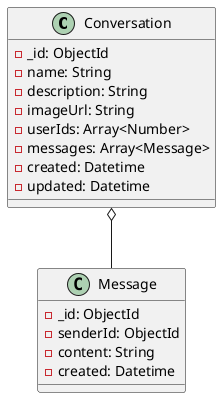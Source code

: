 @startuml

' Definición de clases
class Conversation {
  - _id: ObjectId
  - name: String
  - description: String
  - imageUrl: String
  - userIds: Array<Number>
  - messages: Array<Message>
  - created: Datetime 
  - updated: Datetime
}

class Message {
  - _id: ObjectId
  - senderId: ObjectId
  - content: String
  - created: Datetime 
}

' Relaciones
Conversation o-- Message

@enduml